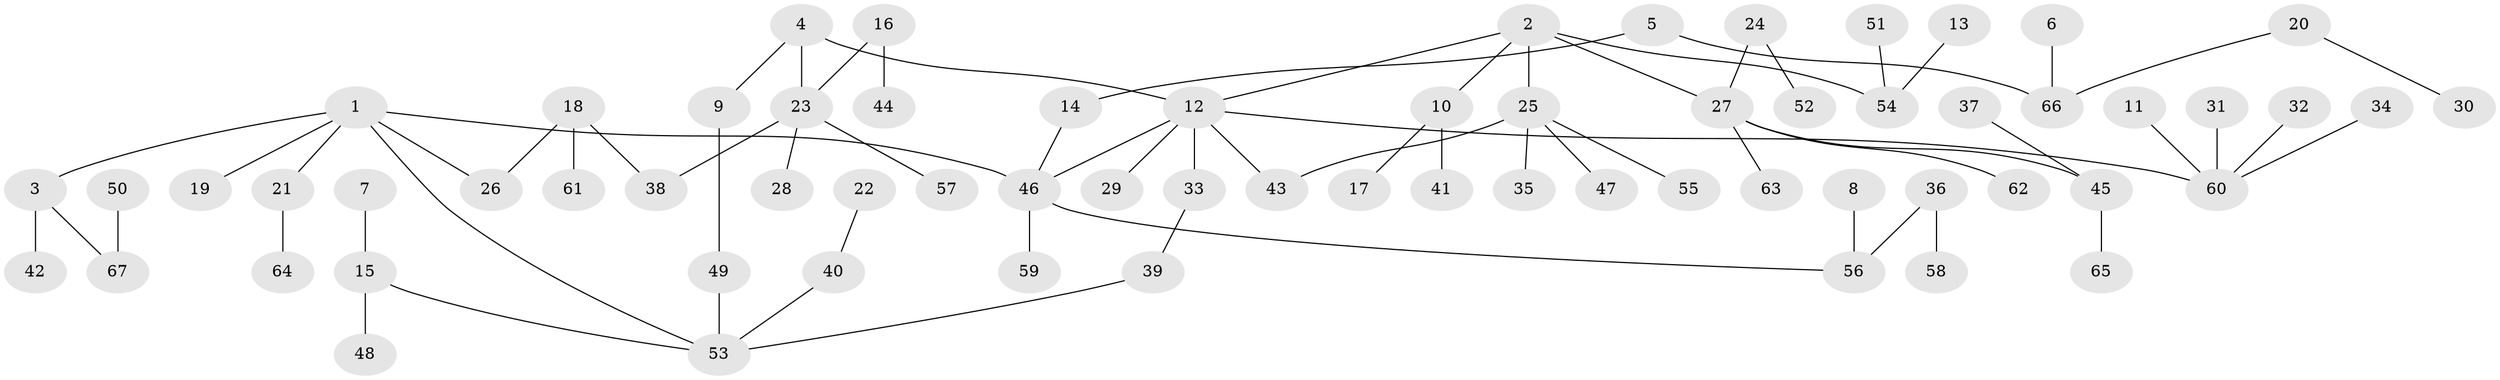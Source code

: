 // original degree distribution, {5: 0.015037593984962405, 7: 0.007518796992481203, 3: 0.15789473684210525, 9: 0.007518796992481203, 4: 0.08270676691729323, 2: 0.20300751879699247, 6: 0.022556390977443608, 1: 0.5037593984962406}
// Generated by graph-tools (version 1.1) at 2025/00/03/09/25 03:00:57]
// undirected, 67 vertices, 70 edges
graph export_dot {
graph [start="1"]
  node [color=gray90,style=filled];
  1;
  2;
  3;
  4;
  5;
  6;
  7;
  8;
  9;
  10;
  11;
  12;
  13;
  14;
  15;
  16;
  17;
  18;
  19;
  20;
  21;
  22;
  23;
  24;
  25;
  26;
  27;
  28;
  29;
  30;
  31;
  32;
  33;
  34;
  35;
  36;
  37;
  38;
  39;
  40;
  41;
  42;
  43;
  44;
  45;
  46;
  47;
  48;
  49;
  50;
  51;
  52;
  53;
  54;
  55;
  56;
  57;
  58;
  59;
  60;
  61;
  62;
  63;
  64;
  65;
  66;
  67;
  1 -- 3 [weight=1.0];
  1 -- 19 [weight=1.0];
  1 -- 21 [weight=1.0];
  1 -- 26 [weight=1.0];
  1 -- 46 [weight=1.0];
  1 -- 53 [weight=1.0];
  2 -- 10 [weight=1.0];
  2 -- 12 [weight=1.0];
  2 -- 25 [weight=1.0];
  2 -- 27 [weight=1.0];
  2 -- 54 [weight=1.0];
  3 -- 42 [weight=1.0];
  3 -- 67 [weight=1.0];
  4 -- 9 [weight=1.0];
  4 -- 12 [weight=1.0];
  4 -- 23 [weight=1.0];
  5 -- 14 [weight=1.0];
  5 -- 66 [weight=1.0];
  6 -- 66 [weight=1.0];
  7 -- 15 [weight=1.0];
  8 -- 56 [weight=1.0];
  9 -- 49 [weight=1.0];
  10 -- 17 [weight=1.0];
  10 -- 41 [weight=1.0];
  11 -- 60 [weight=1.0];
  12 -- 29 [weight=1.0];
  12 -- 33 [weight=1.0];
  12 -- 43 [weight=1.0];
  12 -- 46 [weight=1.0];
  12 -- 60 [weight=1.0];
  13 -- 54 [weight=1.0];
  14 -- 46 [weight=1.0];
  15 -- 48 [weight=1.0];
  15 -- 53 [weight=1.0];
  16 -- 23 [weight=1.0];
  16 -- 44 [weight=1.0];
  18 -- 26 [weight=1.0];
  18 -- 38 [weight=1.0];
  18 -- 61 [weight=1.0];
  20 -- 30 [weight=1.0];
  20 -- 66 [weight=1.0];
  21 -- 64 [weight=1.0];
  22 -- 40 [weight=1.0];
  23 -- 28 [weight=1.0];
  23 -- 38 [weight=1.0];
  23 -- 57 [weight=1.0];
  24 -- 27 [weight=1.0];
  24 -- 52 [weight=1.0];
  25 -- 35 [weight=1.0];
  25 -- 43 [weight=1.0];
  25 -- 47 [weight=1.0];
  25 -- 55 [weight=1.0];
  27 -- 45 [weight=1.0];
  27 -- 62 [weight=1.0];
  27 -- 63 [weight=1.0];
  31 -- 60 [weight=1.0];
  32 -- 60 [weight=1.0];
  33 -- 39 [weight=1.0];
  34 -- 60 [weight=1.0];
  36 -- 56 [weight=1.0];
  36 -- 58 [weight=1.0];
  37 -- 45 [weight=1.0];
  39 -- 53 [weight=1.0];
  40 -- 53 [weight=1.0];
  45 -- 65 [weight=1.0];
  46 -- 56 [weight=1.0];
  46 -- 59 [weight=1.0];
  49 -- 53 [weight=1.0];
  50 -- 67 [weight=1.0];
  51 -- 54 [weight=1.0];
}
